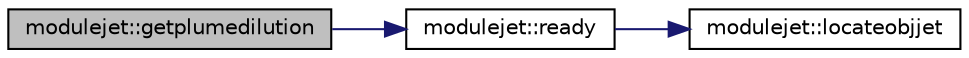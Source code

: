 digraph "modulejet::getplumedilution"
{
 // LATEX_PDF_SIZE
  edge [fontname="Helvetica",fontsize="10",labelfontname="Helvetica",labelfontsize="10"];
  node [fontname="Helvetica",fontsize="10",shape=record];
  rankdir="LR";
  Node1 [label="modulejet::getplumedilution",height=0.2,width=0.4,color="black", fillcolor="grey75", style="filled", fontcolor="black",tooltip=" "];
  Node1 -> Node2 [color="midnightblue",fontsize="10",style="solid",fontname="Helvetica"];
  Node2 [label="modulejet::ready",height=0.2,width=0.4,color="black", fillcolor="white", style="filled",URL="$namespacemodulejet.html#a08cf17884b67eb6e393c3f7553f6398f",tooltip=" "];
  Node2 -> Node3 [color="midnightblue",fontsize="10",style="solid",fontname="Helvetica"];
  Node3 [label="modulejet::locateobjjet",height=0.2,width=0.4,color="black", fillcolor="white", style="filled",URL="$namespacemodulejet.html#a0b2668a76b18f69741deda8796740f8f",tooltip=" "];
}
